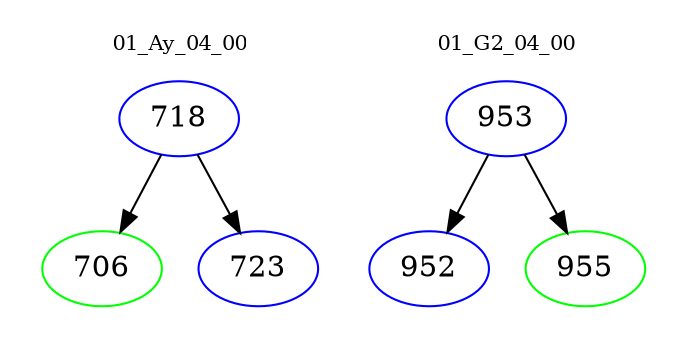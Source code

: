 digraph{
subgraph cluster_0 {
color = white
label = "01_Ay_04_00";
fontsize=10;
T0_718 [label="718", color="blue"]
T0_718 -> T0_706 [color="black"]
T0_706 [label="706", color="green"]
T0_718 -> T0_723 [color="black"]
T0_723 [label="723", color="blue"]
}
subgraph cluster_1 {
color = white
label = "01_G2_04_00";
fontsize=10;
T1_953 [label="953", color="blue"]
T1_953 -> T1_952 [color="black"]
T1_952 [label="952", color="blue"]
T1_953 -> T1_955 [color="black"]
T1_955 [label="955", color="green"]
}
}
